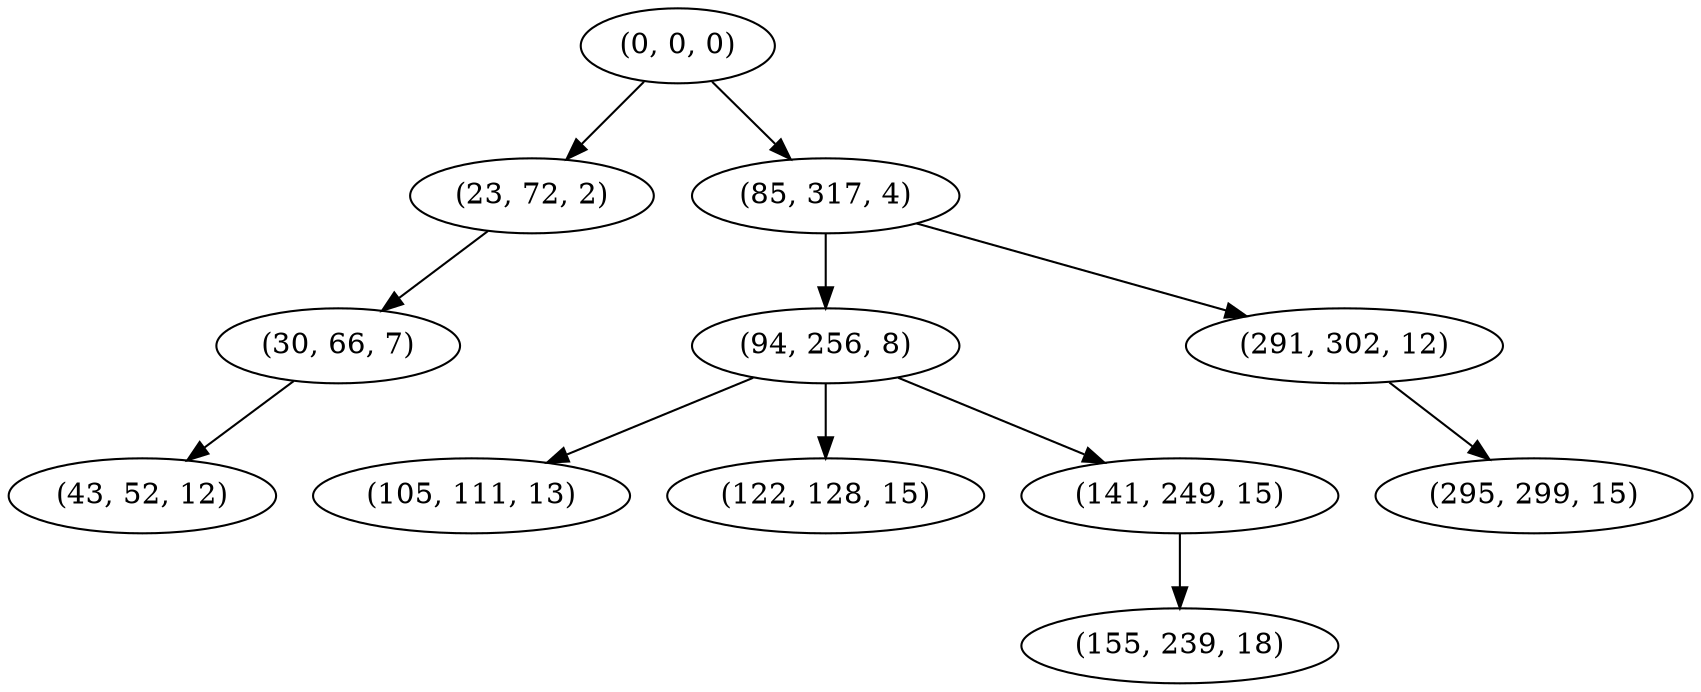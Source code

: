 digraph tree {
    "(0, 0, 0)";
    "(23, 72, 2)";
    "(30, 66, 7)";
    "(43, 52, 12)";
    "(85, 317, 4)";
    "(94, 256, 8)";
    "(105, 111, 13)";
    "(122, 128, 15)";
    "(141, 249, 15)";
    "(155, 239, 18)";
    "(291, 302, 12)";
    "(295, 299, 15)";
    "(0, 0, 0)" -> "(23, 72, 2)";
    "(0, 0, 0)" -> "(85, 317, 4)";
    "(23, 72, 2)" -> "(30, 66, 7)";
    "(30, 66, 7)" -> "(43, 52, 12)";
    "(85, 317, 4)" -> "(94, 256, 8)";
    "(85, 317, 4)" -> "(291, 302, 12)";
    "(94, 256, 8)" -> "(105, 111, 13)";
    "(94, 256, 8)" -> "(122, 128, 15)";
    "(94, 256, 8)" -> "(141, 249, 15)";
    "(141, 249, 15)" -> "(155, 239, 18)";
    "(291, 302, 12)" -> "(295, 299, 15)";
}
